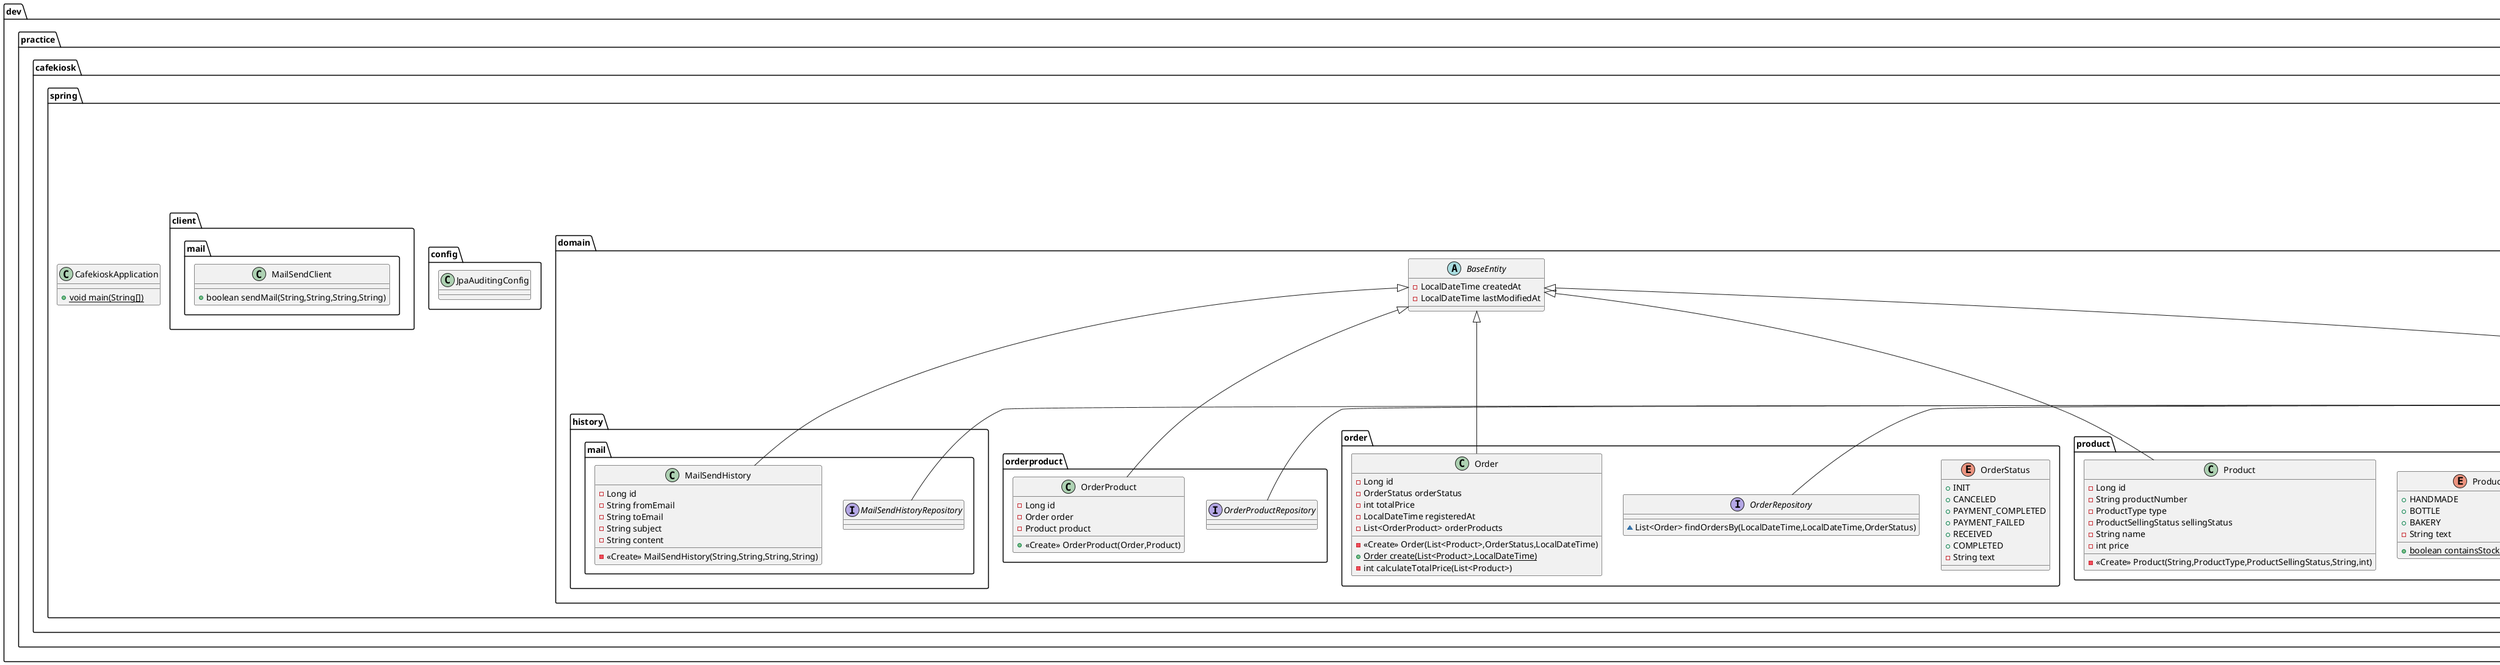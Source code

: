 @startuml
class dev.practice.cafekiosk.spring.api.service.product.response.ProductResponse {
- Long id
- String productNumber
- ProductType type
- ProductSellingStatus sellingStatus
- String name
- int price
- <<Create>> ProductResponse(Long,String,ProductType,ProductSellingStatus,String,int)
+ {static} ProductResponse of(Product)
}
interface dev.practice.cafekiosk.spring.domain.orderproduct.OrderProductRepository {
}
class dev.practice.cafekiosk.spring.api.service.mail.MailService {
- MailSendClient mailSendClient
- MailSendHistoryRepository mailSendHistoryRepository
+ boolean sendMail(String,String,String,String)
}
class dev.practice.cafekiosk.spring.api.controller.product.request.ProductCreateRequest {
- ProductType type
- ProductSellingStatus sellingStatus
- String name
- int price
- <<Create>> ProductCreateRequest(ProductType,ProductSellingStatus,String,int)
+ ProductCreateServiceRequest toServiceRequest()
}
enum dev.practice.cafekiosk.spring.domain.order.OrderStatus {
+  INIT
+  CANCELED
+  PAYMENT_COMPLETED
+  PAYMENT_FAILED
+  RECEIVED
+  COMPLETED
- String text
}
class dev.practice.cafekiosk.spring.api.service.order.OrderService {
- OrderRepository orderRepository
- ProductRepository productRepository
- StockRepository stockRepository
+ OrderResponse createOrder(OrderCreateServiceRequest,LocalDateTime)
- void deductStockQuantities(List<Product>)
- List<Product> findByProductsBy(List<String>)
- {static} List<String> extractStockProductNumbers(List<Product>)
- Map<String,Stock> createStockMapBy(List<String>)
- {static} Map<String,Long> createCountingMapBy(List<String>)
}
class dev.practice.cafekiosk.spring.domain.order.Order {
- Long id
- OrderStatus orderStatus
- int totalPrice
- LocalDateTime registeredAt
- List<OrderProduct> orderProducts
- <<Create>> Order(List<Product>,OrderStatus,LocalDateTime)
+ {static} Order create(List<Product>,LocalDateTime)
- int calculateTotalPrice(List<Product>)
}
interface dev.practice.cafekiosk.spring.domain.product.ProductRepository {
~ List<Product> findBySellingStatusIn(List<ProductSellingStatus>)
~ List<Product> findAllByProductNumberIn(List<String>)
~ String findLatestProductNumber()
}
class dev.practice.cafekiosk.spring.api.service.order.OrderStatisticsService {
- OrderRepository orderRepository
- MailService mailService
+ boolean sendOrderStatisticsMail(LocalDate,String)
}
interface dev.practice.cafekiosk.spring.domain.order.OrderRepository {
~ List<Order> findOrdersBy(LocalDateTime,LocalDateTime,OrderStatus)
}
abstract class dev.practice.cafekiosk.spring.domain.BaseEntity {
- LocalDateTime createdAt
- LocalDateTime lastModifiedAt
}
interface dev.practice.cafekiosk.spring.domain.stock.StockRepository {
~ List<Stock> findAllByProductNumberIn(List<String>)
}
class dev.practice.cafekiosk.spring.domain.stock.Stock {
- Long id
- String productNumber
- int quantity
- <<Create>> Stock(String,int)
+ {static} Stock create(String,int)
+ boolean isQuantityLessThan(int)
+ void deductQuantity(int)
}
enum dev.practice.cafekiosk.spring.domain.product.ProductSellingStatus {
+  SELLING
+  HOLD
+  STOP_SELLING
- String text
+ {static} List<ProductSellingStatus> forDisplay()
}
class dev.practice.cafekiosk.spring.api.controller.order.request.OrderCreateRequest {
- List<String> productNumbers
- <<Create>> OrderCreateRequest(List<String>)
+ OrderCreateServiceRequest toServiceRequest()
}
class dev.practice.cafekiosk.spring.config.JpaAuditingConfig {
}
class dev.practice.cafekiosk.spring.api.controller.product.ProductController {
- ProductService productService
+ ApiResponse<ProductResponse> createProduct(ProductCreateRequest)
+ ApiResponse<List<ProductResponse>> getProductsSelling()
}
class dev.practice.cafekiosk.spring.api.service.order.request.OrderCreateServiceRequest {
- List<String> productNumbers
- <<Create>> OrderCreateServiceRequest(List<String>)
}
class dev.practice.cafekiosk.spring.domain.orderproduct.OrderProduct {
- Long id
- Order order
- Product product
+ <<Create>> OrderProduct(Order,Product)
}
class dev.practice.cafekiosk.spring.api.ApiResponse {
- T data
- String message
- HttpStatus status
- int code
+ <<Create>> ApiResponse(T,String,HttpStatus)
+ {static} ApiResponse<T> of(T,String,HttpStatus)
+ {static} ApiResponse<T> of(T,HttpStatus)
+ {static} ApiResponse<T> ok(T)
}
enum dev.practice.cafekiosk.spring.domain.product.ProductType {
+  HANDMADE
+  BOTTLE
+  BAKERY
- String text
+ {static} boolean containsStockType(ProductType)
}
class dev.practice.cafekiosk.spring.CafekioskApplication {
+ {static} void main(String[])
}
class dev.practice.cafekiosk.spring.api.service.product.request.ProductCreateServiceRequest {
- ProductType type
- ProductSellingStatus sellingStatus
- String name
- int price
- <<Create>> ProductCreateServiceRequest(ProductType,ProductSellingStatus,String,int)
+ Product toEntity(String)
}
class dev.practice.cafekiosk.spring.domain.product.Product {
- Long id
- String productNumber
- ProductType type
- ProductSellingStatus sellingStatus
- String name
- int price
- <<Create>> Product(String,ProductType,ProductSellingStatus,String,int)
}
class dev.practice.cafekiosk.spring.api.ApiControllerAdvice {
+ ApiResponse<?> bindException(BindException)
}
class dev.practice.cafekiosk.spring.api.controller.order.OrderController {
- OrderService orderService
+ ApiResponse<OrderResponse> createOrder(OrderCreateRequest)
}
class dev.practice.cafekiosk.spring.domain.history.mail.MailSendHistory {
- Long id
- String fromEmail
- String toEmail
- String subject
- String content
- <<Create>> MailSendHistory(String,String,String,String)
}
interface dev.practice.cafekiosk.spring.domain.history.mail.MailSendHistoryRepository {
}
class dev.practice.cafekiosk.spring.client.mail.MailSendClient {
+ boolean sendMail(String,String,String,String)
}
class dev.practice.cafekiosk.spring.api.service.product.ProductService {
- ProductRepository productRepository
+ ProductResponse createProduct(ProductCreateServiceRequest)
+ List<ProductResponse> getProductSelling()
- String createNextProductNumber()
}


org.springframework.data.jpa.repository.JpaRepository <|-- dev.practice.cafekiosk.spring.domain.orderproduct.OrderProductRepository
dev.practice.cafekiosk.spring.domain.BaseEntity <|-- dev.practice.cafekiosk.spring.domain.order.Order
org.springframework.data.jpa.repository.JpaRepository <|-- dev.practice.cafekiosk.spring.domain.product.ProductRepository
org.springframework.data.jpa.repository.JpaRepository <|-- dev.practice.cafekiosk.spring.domain.order.OrderRepository
org.springframework.data.jpa.repository.JpaRepository <|-- dev.practice.cafekiosk.spring.domain.stock.StockRepository
dev.practice.cafekiosk.spring.domain.BaseEntity <|-- dev.practice.cafekiosk.spring.domain.stock.Stock
dev.practice.cafekiosk.spring.domain.BaseEntity <|-- dev.practice.cafekiosk.spring.domain.orderproduct.OrderProduct
dev.practice.cafekiosk.spring.domain.BaseEntity <|-- dev.practice.cafekiosk.spring.domain.product.Product
dev.practice.cafekiosk.spring.domain.BaseEntity <|-- dev.practice.cafekiosk.spring.domain.history.mail.MailSendHistory
org.springframework.data.jpa.repository.JpaRepository <|-- dev.practice.cafekiosk.spring.domain.history.mail.MailSendHistoryRepository
@enduml